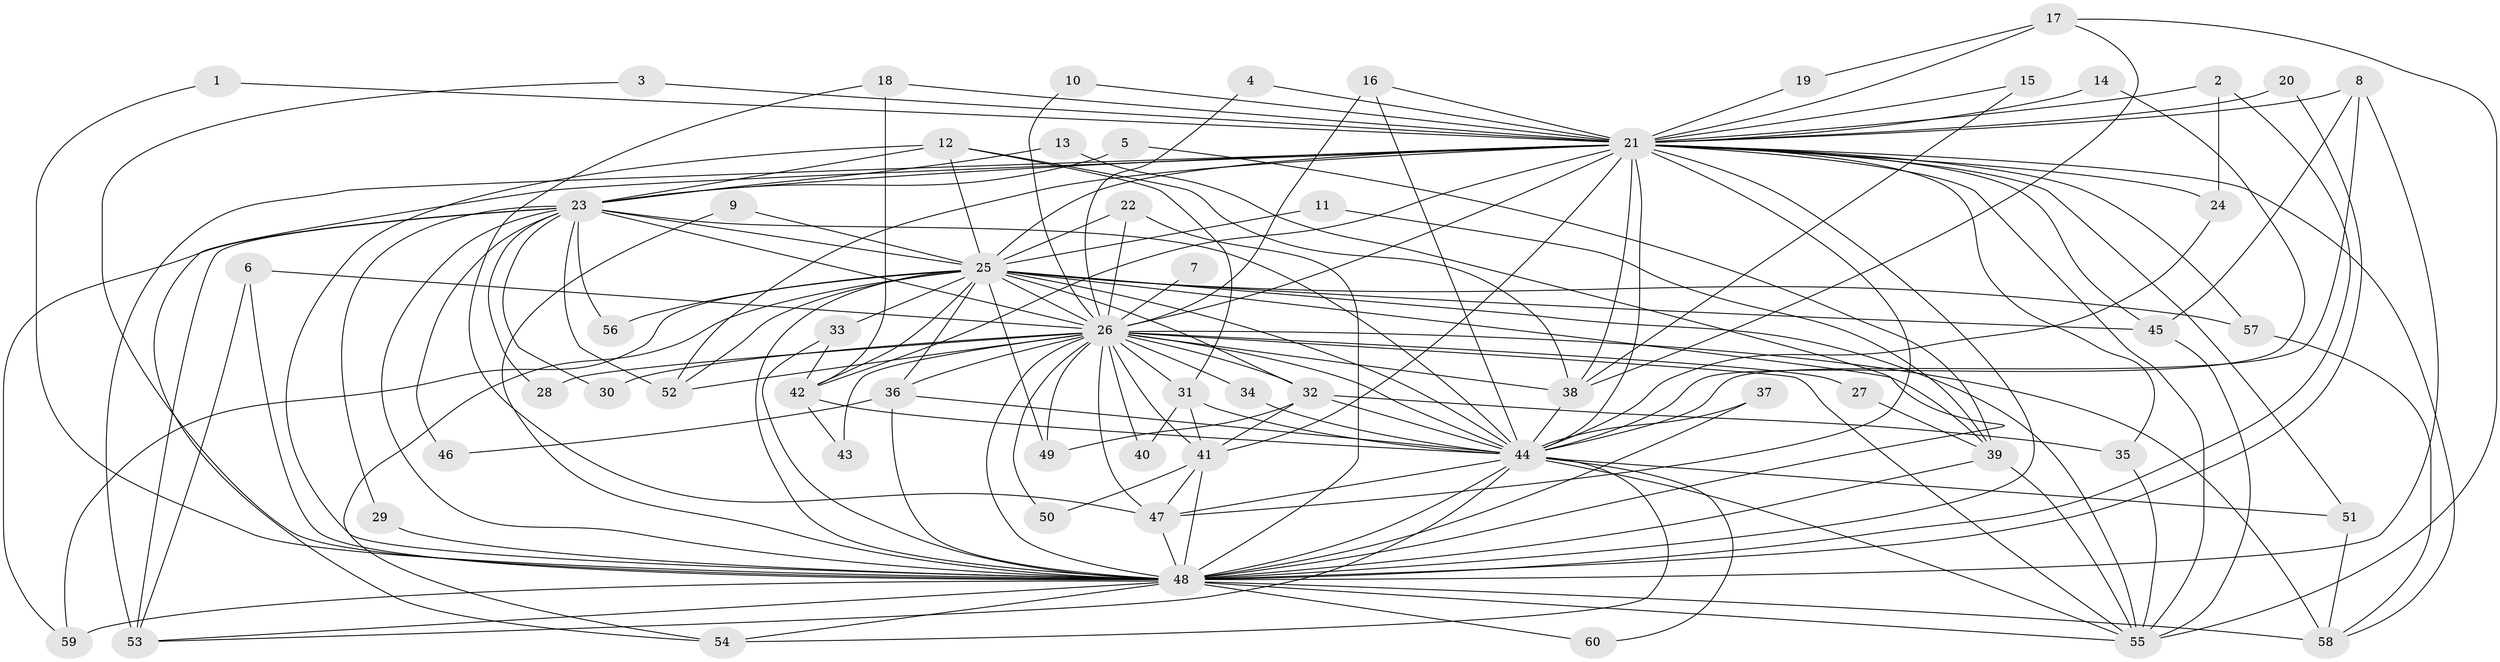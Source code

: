// original degree distribution, {27: 0.016666666666666666, 19: 0.008333333333333333, 17: 0.008333333333333333, 18: 0.016666666666666666, 23: 0.008333333333333333, 30: 0.008333333333333333, 26: 0.008333333333333333, 22: 0.008333333333333333, 2: 0.5333333333333333, 5: 0.03333333333333333, 4: 0.10833333333333334, 8: 0.016666666666666666, 3: 0.20833333333333334, 6: 0.016666666666666666}
// Generated by graph-tools (version 1.1) at 2025/49/03/09/25 03:49:42]
// undirected, 60 vertices, 162 edges
graph export_dot {
graph [start="1"]
  node [color=gray90,style=filled];
  1;
  2;
  3;
  4;
  5;
  6;
  7;
  8;
  9;
  10;
  11;
  12;
  13;
  14;
  15;
  16;
  17;
  18;
  19;
  20;
  21;
  22;
  23;
  24;
  25;
  26;
  27;
  28;
  29;
  30;
  31;
  32;
  33;
  34;
  35;
  36;
  37;
  38;
  39;
  40;
  41;
  42;
  43;
  44;
  45;
  46;
  47;
  48;
  49;
  50;
  51;
  52;
  53;
  54;
  55;
  56;
  57;
  58;
  59;
  60;
  1 -- 21 [weight=1.0];
  1 -- 48 [weight=1.0];
  2 -- 21 [weight=1.0];
  2 -- 24 [weight=1.0];
  2 -- 48 [weight=1.0];
  3 -- 21 [weight=1.0];
  3 -- 48 [weight=1.0];
  4 -- 21 [weight=1.0];
  4 -- 26 [weight=1.0];
  5 -- 23 [weight=1.0];
  5 -- 39 [weight=1.0];
  6 -- 26 [weight=1.0];
  6 -- 48 [weight=1.0];
  6 -- 53 [weight=1.0];
  7 -- 26 [weight=1.0];
  8 -- 21 [weight=1.0];
  8 -- 44 [weight=1.0];
  8 -- 45 [weight=1.0];
  8 -- 48 [weight=1.0];
  9 -- 25 [weight=1.0];
  9 -- 48 [weight=1.0];
  10 -- 21 [weight=1.0];
  10 -- 26 [weight=1.0];
  11 -- 25 [weight=1.0];
  11 -- 39 [weight=1.0];
  12 -- 23 [weight=1.0];
  12 -- 25 [weight=1.0];
  12 -- 31 [weight=1.0];
  12 -- 38 [weight=1.0];
  12 -- 48 [weight=2.0];
  13 -- 23 [weight=1.0];
  13 -- 48 [weight=1.0];
  14 -- 21 [weight=1.0];
  14 -- 44 [weight=1.0];
  15 -- 21 [weight=1.0];
  15 -- 38 [weight=1.0];
  16 -- 21 [weight=1.0];
  16 -- 26 [weight=1.0];
  16 -- 44 [weight=1.0];
  17 -- 19 [weight=1.0];
  17 -- 21 [weight=1.0];
  17 -- 38 [weight=1.0];
  17 -- 55 [weight=1.0];
  18 -- 21 [weight=1.0];
  18 -- 42 [weight=1.0];
  18 -- 47 [weight=1.0];
  19 -- 21 [weight=1.0];
  20 -- 21 [weight=1.0];
  20 -- 48 [weight=1.0];
  21 -- 23 [weight=3.0];
  21 -- 24 [weight=1.0];
  21 -- 25 [weight=3.0];
  21 -- 26 [weight=6.0];
  21 -- 35 [weight=2.0];
  21 -- 38 [weight=1.0];
  21 -- 41 [weight=2.0];
  21 -- 42 [weight=1.0];
  21 -- 44 [weight=3.0];
  21 -- 45 [weight=1.0];
  21 -- 47 [weight=1.0];
  21 -- 48 [weight=6.0];
  21 -- 51 [weight=1.0];
  21 -- 52 [weight=1.0];
  21 -- 53 [weight=1.0];
  21 -- 54 [weight=1.0];
  21 -- 55 [weight=1.0];
  21 -- 57 [weight=1.0];
  21 -- 58 [weight=1.0];
  22 -- 25 [weight=1.0];
  22 -- 26 [weight=1.0];
  22 -- 48 [weight=1.0];
  23 -- 25 [weight=1.0];
  23 -- 26 [weight=2.0];
  23 -- 28 [weight=1.0];
  23 -- 29 [weight=1.0];
  23 -- 30 [weight=1.0];
  23 -- 44 [weight=1.0];
  23 -- 46 [weight=1.0];
  23 -- 48 [weight=2.0];
  23 -- 52 [weight=1.0];
  23 -- 53 [weight=1.0];
  23 -- 56 [weight=1.0];
  23 -- 59 [weight=1.0];
  24 -- 44 [weight=1.0];
  25 -- 26 [weight=2.0];
  25 -- 32 [weight=1.0];
  25 -- 33 [weight=1.0];
  25 -- 36 [weight=1.0];
  25 -- 39 [weight=1.0];
  25 -- 42 [weight=1.0];
  25 -- 44 [weight=1.0];
  25 -- 45 [weight=1.0];
  25 -- 48 [weight=2.0];
  25 -- 49 [weight=1.0];
  25 -- 52 [weight=1.0];
  25 -- 54 [weight=1.0];
  25 -- 55 [weight=1.0];
  25 -- 56 [weight=1.0];
  25 -- 57 [weight=1.0];
  25 -- 59 [weight=1.0];
  26 -- 27 [weight=1.0];
  26 -- 28 [weight=1.0];
  26 -- 30 [weight=1.0];
  26 -- 31 [weight=1.0];
  26 -- 32 [weight=2.0];
  26 -- 34 [weight=1.0];
  26 -- 36 [weight=1.0];
  26 -- 38 [weight=1.0];
  26 -- 40 [weight=1.0];
  26 -- 41 [weight=1.0];
  26 -- 43 [weight=2.0];
  26 -- 44 [weight=2.0];
  26 -- 47 [weight=1.0];
  26 -- 48 [weight=4.0];
  26 -- 49 [weight=1.0];
  26 -- 50 [weight=1.0];
  26 -- 52 [weight=1.0];
  26 -- 55 [weight=1.0];
  26 -- 58 [weight=1.0];
  27 -- 39 [weight=1.0];
  29 -- 48 [weight=2.0];
  31 -- 40 [weight=1.0];
  31 -- 41 [weight=1.0];
  31 -- 44 [weight=1.0];
  32 -- 35 [weight=1.0];
  32 -- 41 [weight=1.0];
  32 -- 44 [weight=1.0];
  32 -- 49 [weight=1.0];
  33 -- 42 [weight=1.0];
  33 -- 48 [weight=1.0];
  34 -- 44 [weight=1.0];
  35 -- 55 [weight=1.0];
  36 -- 44 [weight=1.0];
  36 -- 46 [weight=1.0];
  36 -- 48 [weight=1.0];
  37 -- 44 [weight=1.0];
  37 -- 48 [weight=2.0];
  38 -- 44 [weight=1.0];
  39 -- 48 [weight=1.0];
  39 -- 55 [weight=1.0];
  41 -- 47 [weight=1.0];
  41 -- 48 [weight=2.0];
  41 -- 50 [weight=1.0];
  42 -- 43 [weight=1.0];
  42 -- 44 [weight=1.0];
  44 -- 47 [weight=1.0];
  44 -- 48 [weight=2.0];
  44 -- 51 [weight=1.0];
  44 -- 53 [weight=1.0];
  44 -- 54 [weight=1.0];
  44 -- 55 [weight=1.0];
  44 -- 60 [weight=1.0];
  45 -- 55 [weight=1.0];
  47 -- 48 [weight=1.0];
  48 -- 53 [weight=1.0];
  48 -- 54 [weight=1.0];
  48 -- 55 [weight=1.0];
  48 -- 58 [weight=2.0];
  48 -- 59 [weight=1.0];
  48 -- 60 [weight=1.0];
  51 -- 58 [weight=1.0];
  57 -- 58 [weight=1.0];
}
